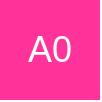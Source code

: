 <mxfile version="20.0.1" type="github">
  <diagram id="QZoD75EK2pMNKqEWIpBd" name="Page-1">
    <mxGraphModel dx="1038" dy="575" grid="1" gridSize="10" guides="1" tooltips="1" connect="1" arrows="1" fold="1" page="1" pageScale="1" pageWidth="827" pageHeight="1169" math="0" shadow="0">
      <root>
        <mxCell id="0" />
        <mxCell id="1" parent="0" />
        <mxCell id="ngBhUCR4Onw7o18NPcVE-1" value="&lt;font color=&quot;#ffffff&quot; style=&quot;font-size: 18px;&quot;&gt;A0&lt;/font&gt;" style="rounded=0;whiteSpace=wrap;html=1;fillColor=#FF3399;strokeColor=none;" vertex="1" parent="1">
          <mxGeometry x="220" y="170" width="50" height="50" as="geometry" />
        </mxCell>
      </root>
    </mxGraphModel>
  </diagram>
</mxfile>

